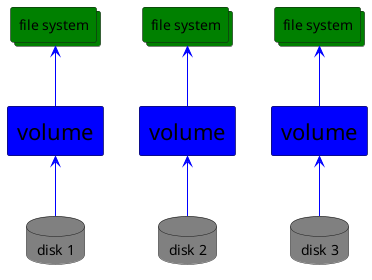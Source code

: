 @startuml

skinparam node {
    backgroundColor Transparent
    borderColor Transparent
    shadowing false
    fontColor Transparent
    ArrowColor blue
}
skinparam ArrowColor blue
skinparam collections {
    backgroundColor green
}
skinparam database {
    backgroundColor grey
}
skinparam rectangle {
    backgroundColor blue
    FontSize 22
}


collections "file system" as fs1
collections "file system" as fs2
collections "file system" as fs3

rectangle "volume" as v1
rectangle "volume" as v2
rectangle "volume" as v3

database "disk 1" as d1
database "disk 2" as d2
database "disk 3" as d3

v1 <-- d1
v2 <-- d2
v3 <-- d3

fs1 <-- v1
fs2 <-- v2
fs3 <-- v3

@enduml
